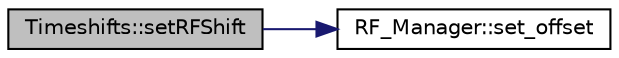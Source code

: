 digraph "Timeshifts::setRFShift"
{
 // LATEX_PDF_SIZE
  edge [fontname="Helvetica",fontsize="10",labelfontname="Helvetica",labelfontsize="10"];
  node [fontname="Helvetica",fontsize="10",shape=record];
  rankdir="LR";
  Node1 [label="Timeshifts::setRFShift",height=0.2,width=0.4,color="black", fillcolor="grey75", style="filled", fontcolor="black",tooltip="Set RF shift (synonymous to Timeshifts::setRFOffset)"];
  Node1 -> Node2 [color="midnightblue",fontsize="10",style="solid",fontname="Helvetica"];
  Node2 [label="RF_Manager::set_offset",height=0.2,width=0.4,color="black", fillcolor="white", style="filled",URL="$class_r_f___manager.html#af77da981c42516fe794bd6dcfc651730",tooltip=" "];
}
